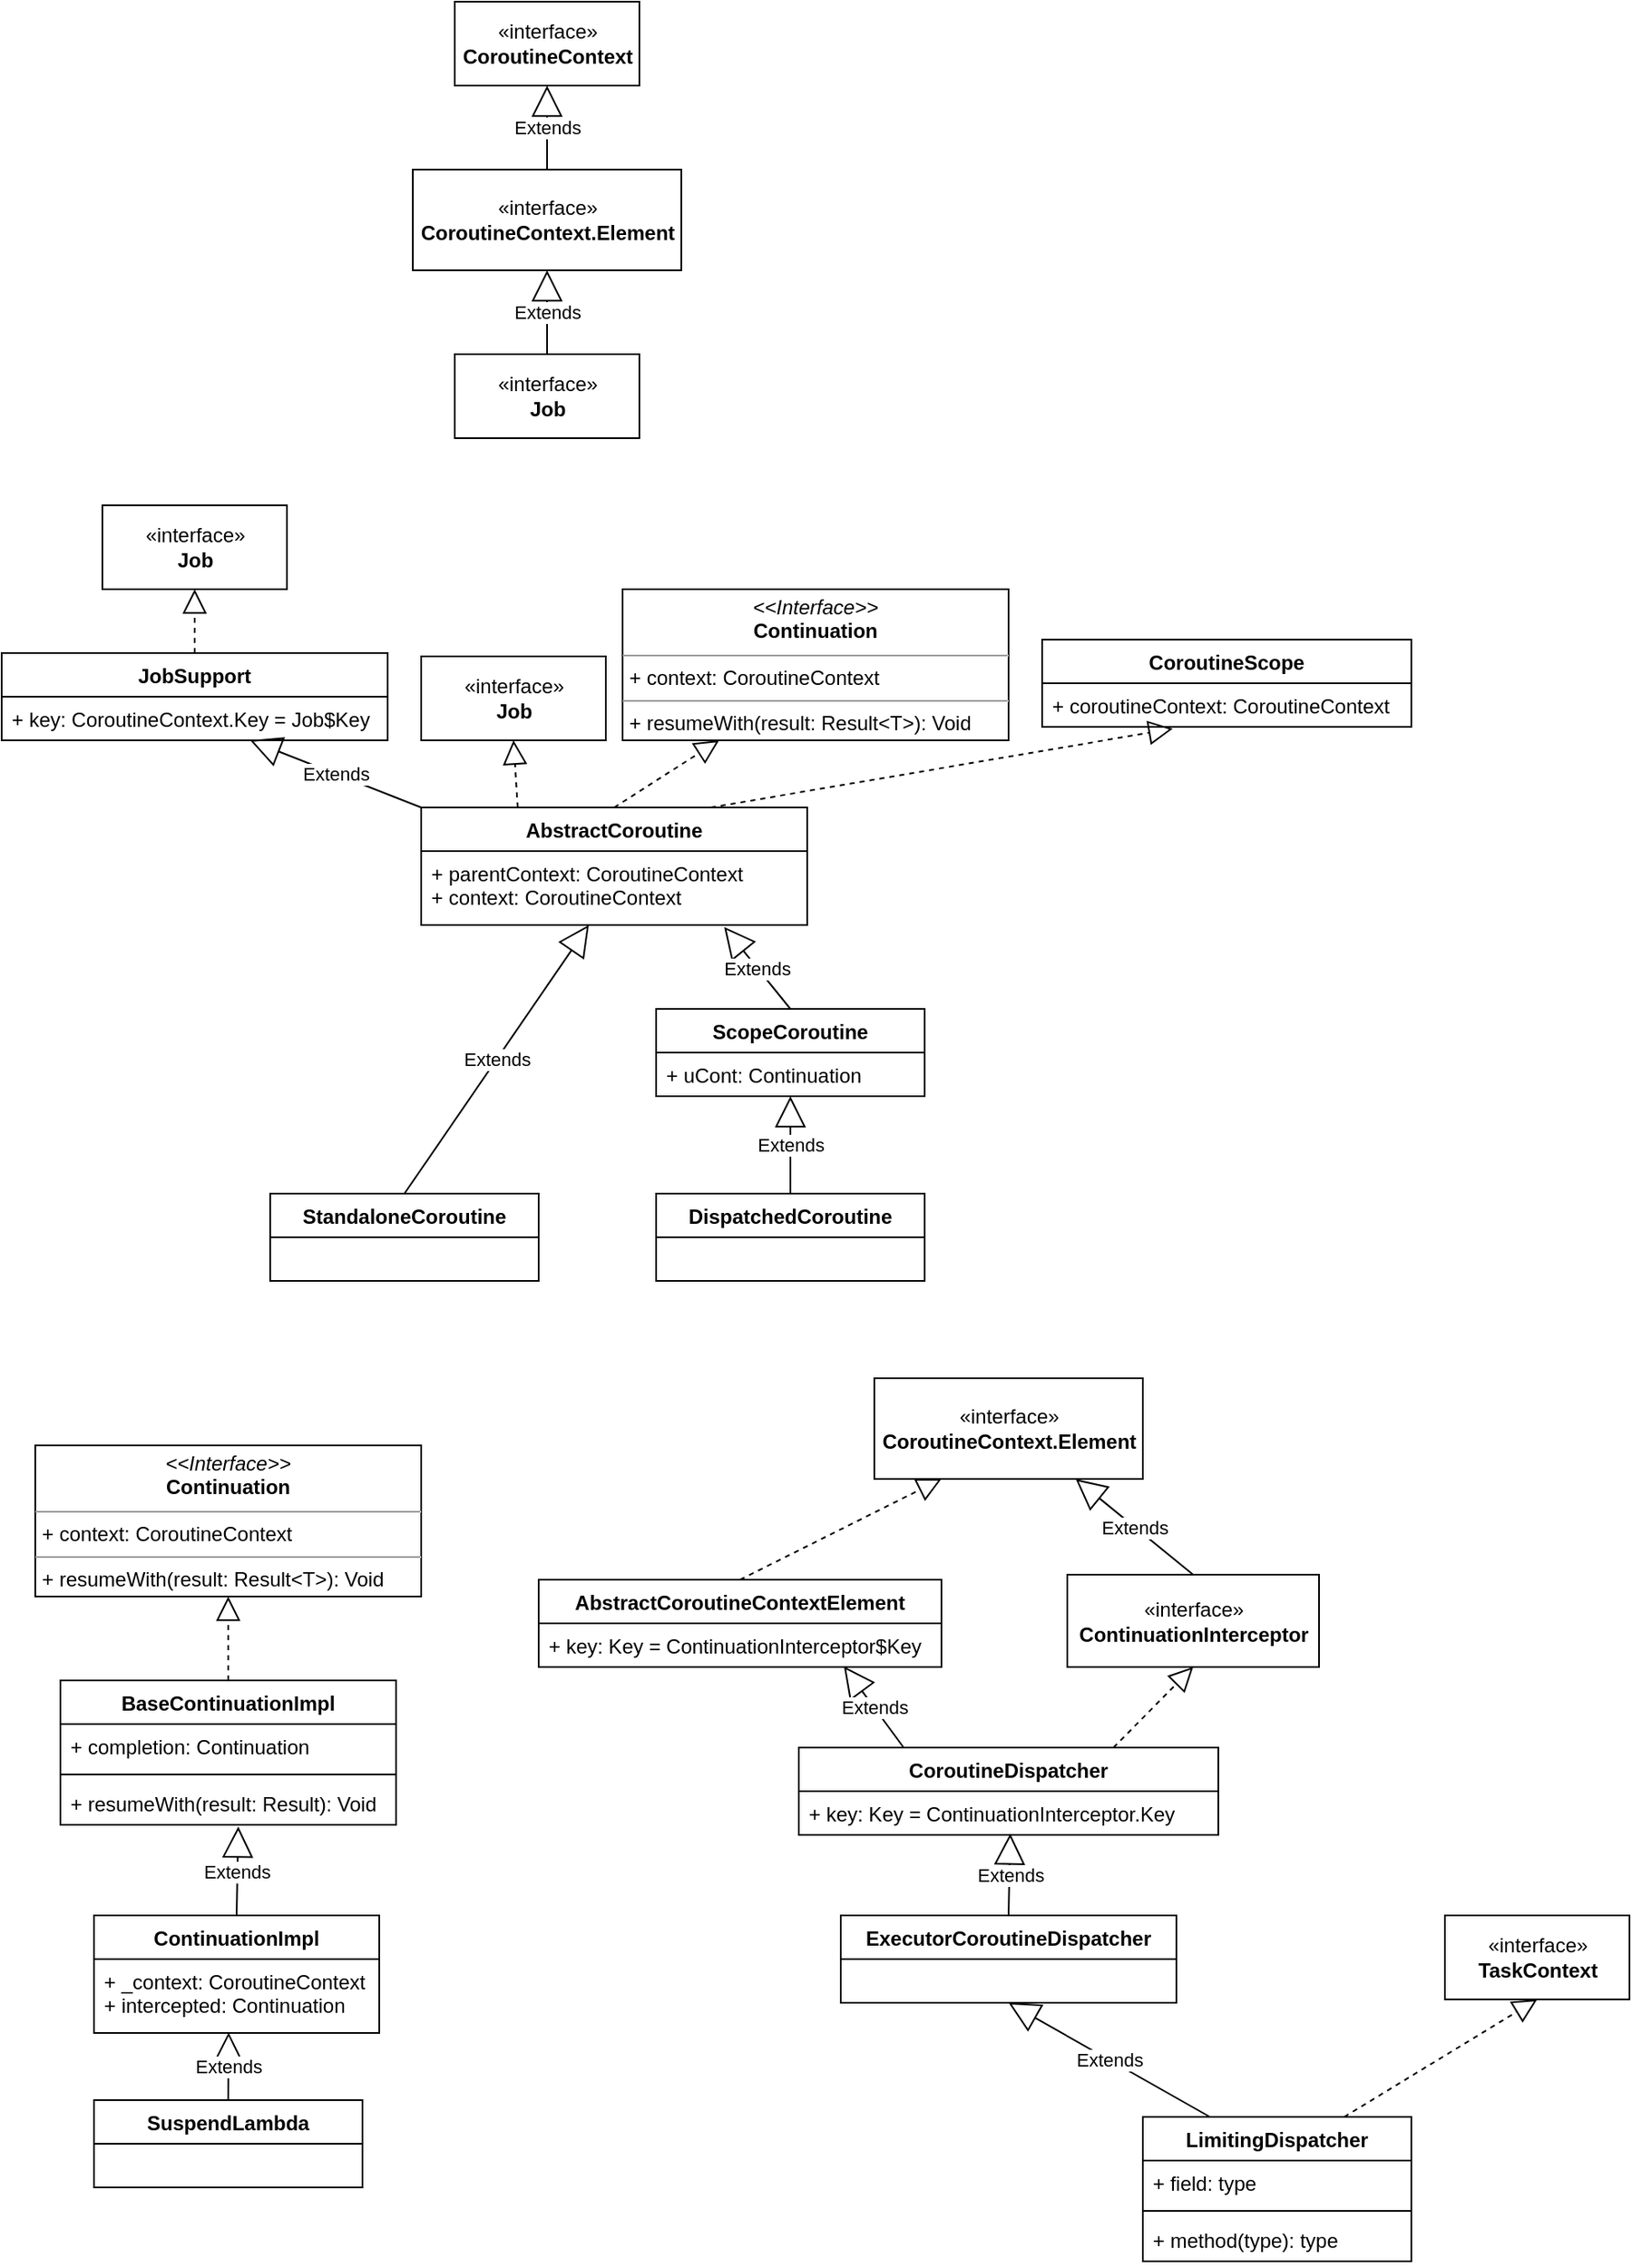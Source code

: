 <mxfile version="12.7.4" type="github">
  <diagram id="YVwwUFSBEWBznUN9K4sI" name="Page-1">
    <mxGraphModel dx="1149" dy="1720" grid="1" gridSize="10" guides="1" tooltips="1" connect="1" arrows="1" fold="1" page="1" pageScale="1" pageWidth="827" pageHeight="1169" math="0" shadow="0">
      <root>
        <mxCell id="0" />
        <mxCell id="1" parent="0" />
        <mxCell id="OOlHYQ89g5gza0GrWCt2-1" value="CoroutineScope" style="swimlane;fontStyle=1;align=center;verticalAlign=top;childLayout=stackLayout;horizontal=1;startSize=26;horizontalStack=0;resizeParent=1;resizeParentMax=0;resizeLast=0;collapsible=1;marginBottom=0;" vertex="1" parent="1">
          <mxGeometry x="770" y="90" width="220" height="52" as="geometry" />
        </mxCell>
        <mxCell id="OOlHYQ89g5gza0GrWCt2-2" value="+ coroutineContext: CoroutineContext" style="text;strokeColor=none;fillColor=none;align=left;verticalAlign=top;spacingLeft=4;spacingRight=4;overflow=hidden;rotatable=0;points=[[0,0.5],[1,0.5]];portConstraint=eastwest;" vertex="1" parent="OOlHYQ89g5gza0GrWCt2-1">
          <mxGeometry y="26" width="220" height="26" as="geometry" />
        </mxCell>
        <mxCell id="OOlHYQ89g5gza0GrWCt2-6" value="StandaloneCoroutine" style="swimlane;fontStyle=1;align=center;verticalAlign=top;childLayout=stackLayout;horizontal=1;startSize=26;horizontalStack=0;resizeParent=1;resizeParentMax=0;resizeLast=0;collapsible=1;marginBottom=0;" vertex="1" parent="1">
          <mxGeometry x="310" y="420" width="160" height="52" as="geometry" />
        </mxCell>
        <mxCell id="OOlHYQ89g5gza0GrWCt2-10" value="AbstractCoroutine" style="swimlane;fontStyle=1;align=center;verticalAlign=top;childLayout=stackLayout;horizontal=1;startSize=26;horizontalStack=0;resizeParent=1;resizeParentMax=0;resizeLast=0;collapsible=1;marginBottom=0;" vertex="1" parent="1">
          <mxGeometry x="400" y="190" width="230" height="70" as="geometry" />
        </mxCell>
        <mxCell id="OOlHYQ89g5gza0GrWCt2-11" value="+ parentContext: CoroutineContext&#xa;+ context: CoroutineContext" style="text;strokeColor=none;fillColor=none;align=left;verticalAlign=top;spacingLeft=4;spacingRight=4;overflow=hidden;rotatable=0;points=[[0,0.5],[1,0.5]];portConstraint=eastwest;" vertex="1" parent="OOlHYQ89g5gza0GrWCt2-10">
          <mxGeometry y="26" width="230" height="44" as="geometry" />
        </mxCell>
        <mxCell id="OOlHYQ89g5gza0GrWCt2-12" value="JobSupport" style="swimlane;fontStyle=1;align=center;verticalAlign=top;childLayout=stackLayout;horizontal=1;startSize=26;horizontalStack=0;resizeParent=1;resizeParentMax=0;resizeLast=0;collapsible=1;marginBottom=0;" vertex="1" parent="1">
          <mxGeometry x="150" y="98" width="230" height="52" as="geometry" />
        </mxCell>
        <mxCell id="OOlHYQ89g5gza0GrWCt2-13" value="+ key: CoroutineContext.Key = Job$Key" style="text;strokeColor=none;fillColor=none;align=left;verticalAlign=top;spacingLeft=4;spacingRight=4;overflow=hidden;rotatable=0;points=[[0,0.5],[1,0.5]];portConstraint=eastwest;" vertex="1" parent="OOlHYQ89g5gza0GrWCt2-12">
          <mxGeometry y="26" width="230" height="26" as="geometry" />
        </mxCell>
        <mxCell id="OOlHYQ89g5gza0GrWCt2-14" value="«interface»&lt;br&gt;&lt;b&gt;Job&lt;/b&gt;" style="html=1;" vertex="1" parent="1">
          <mxGeometry x="400" y="100" width="110" height="50" as="geometry" />
        </mxCell>
        <mxCell id="OOlHYQ89g5gza0GrWCt2-15" value="Extends" style="endArrow=block;endSize=16;endFill=0;html=1;exitX=0.5;exitY=0;exitDx=0;exitDy=0;" edge="1" parent="1" source="OOlHYQ89g5gza0GrWCt2-6" target="OOlHYQ89g5gza0GrWCt2-11">
          <mxGeometry width="160" relative="1" as="geometry">
            <mxPoint x="660" y="240" as="sourcePoint" />
            <mxPoint x="820" y="240" as="targetPoint" />
          </mxGeometry>
        </mxCell>
        <mxCell id="OOlHYQ89g5gza0GrWCt2-16" value="Extends" style="endArrow=block;endSize=16;endFill=0;html=1;exitX=0;exitY=0;exitDx=0;exitDy=0;" edge="1" parent="1" source="OOlHYQ89g5gza0GrWCt2-10" target="OOlHYQ89g5gza0GrWCt2-13">
          <mxGeometry width="160" relative="1" as="geometry">
            <mxPoint x="650" y="160" as="sourcePoint" />
            <mxPoint x="810" y="160" as="targetPoint" />
          </mxGeometry>
        </mxCell>
        <mxCell id="OOlHYQ89g5gza0GrWCt2-17" value="«interface»&lt;br&gt;&lt;b&gt;Job&lt;/b&gt;" style="html=1;" vertex="1" parent="1">
          <mxGeometry x="210" y="10" width="110" height="50" as="geometry" />
        </mxCell>
        <mxCell id="OOlHYQ89g5gza0GrWCt2-18" value="" style="endArrow=block;dashed=1;endFill=0;endSize=12;html=1;exitX=0.5;exitY=0;exitDx=0;exitDy=0;entryX=0.5;entryY=1;entryDx=0;entryDy=0;" edge="1" parent="1" source="OOlHYQ89g5gza0GrWCt2-12" target="OOlHYQ89g5gza0GrWCt2-17">
          <mxGeometry width="160" relative="1" as="geometry">
            <mxPoint x="650" y="30" as="sourcePoint" />
            <mxPoint x="810" y="30" as="targetPoint" />
          </mxGeometry>
        </mxCell>
        <mxCell id="OOlHYQ89g5gza0GrWCt2-20" value="" style="endArrow=block;dashed=1;endFill=0;endSize=12;html=1;exitX=0.25;exitY=0;exitDx=0;exitDy=0;entryX=0.5;entryY=1;entryDx=0;entryDy=0;" edge="1" parent="1" source="OOlHYQ89g5gza0GrWCt2-10" target="OOlHYQ89g5gza0GrWCt2-14">
          <mxGeometry width="160" relative="1" as="geometry">
            <mxPoint x="720" y="220" as="sourcePoint" />
            <mxPoint x="880" y="220" as="targetPoint" />
          </mxGeometry>
        </mxCell>
        <mxCell id="OOlHYQ89g5gza0GrWCt2-21" value="&lt;p style=&quot;margin: 0px ; margin-top: 4px ; text-align: center&quot;&gt;&lt;i&gt;&amp;lt;&amp;lt;Interface&amp;gt;&amp;gt;&lt;/i&gt;&lt;br&gt;&lt;b&gt;Continuation&lt;/b&gt;&lt;/p&gt;&lt;hr size=&quot;1&quot;&gt;&lt;p style=&quot;margin: 0px ; margin-left: 4px&quot;&gt;+ context: CoroutineContext&lt;br&gt;&lt;/p&gt;&lt;hr size=&quot;1&quot;&gt;&lt;p style=&quot;margin: 0px ; margin-left: 4px&quot;&gt;+ resumeWith(result: Result&amp;lt;T&amp;gt;): Void&lt;br&gt;&lt;/p&gt;" style="verticalAlign=top;align=left;overflow=fill;fontSize=12;fontFamily=Helvetica;html=1;" vertex="1" parent="1">
          <mxGeometry x="520" y="60" width="230" height="90" as="geometry" />
        </mxCell>
        <mxCell id="OOlHYQ89g5gza0GrWCt2-24" value="" style="endArrow=block;dashed=1;endFill=0;endSize=12;html=1;exitX=0.5;exitY=0;exitDx=0;exitDy=0;entryX=0.25;entryY=1;entryDx=0;entryDy=0;" edge="1" parent="1" source="OOlHYQ89g5gza0GrWCt2-10" target="OOlHYQ89g5gza0GrWCt2-21">
          <mxGeometry width="160" relative="1" as="geometry">
            <mxPoint x="650" y="180" as="sourcePoint" />
            <mxPoint x="810" y="180" as="targetPoint" />
          </mxGeometry>
        </mxCell>
        <mxCell id="OOlHYQ89g5gza0GrWCt2-25" value="" style="endArrow=block;dashed=1;endFill=0;endSize=12;html=1;exitX=0.75;exitY=0;exitDx=0;exitDy=0;entryX=0.354;entryY=1.041;entryDx=0;entryDy=0;entryPerimeter=0;" edge="1" parent="1" source="OOlHYQ89g5gza0GrWCt2-10" target="OOlHYQ89g5gza0GrWCt2-2">
          <mxGeometry width="160" relative="1" as="geometry">
            <mxPoint x="710" y="190" as="sourcePoint" />
            <mxPoint x="870" y="190" as="targetPoint" />
          </mxGeometry>
        </mxCell>
        <mxCell id="OOlHYQ89g5gza0GrWCt2-26" value="SuspendLambda" style="swimlane;fontStyle=1;align=center;verticalAlign=top;childLayout=stackLayout;horizontal=1;startSize=26;horizontalStack=0;resizeParent=1;resizeParentMax=0;resizeLast=0;collapsible=1;marginBottom=0;" vertex="1" parent="1">
          <mxGeometry x="205" y="960" width="160" height="52" as="geometry" />
        </mxCell>
        <mxCell id="OOlHYQ89g5gza0GrWCt2-33" value="ContinuationImpl" style="swimlane;fontStyle=1;align=center;verticalAlign=top;childLayout=stackLayout;horizontal=1;startSize=26;horizontalStack=0;resizeParent=1;resizeParentMax=0;resizeLast=0;collapsible=1;marginBottom=0;" vertex="1" parent="1">
          <mxGeometry x="205" y="850" width="170" height="70" as="geometry" />
        </mxCell>
        <mxCell id="OOlHYQ89g5gza0GrWCt2-34" value="+ _context: CoroutineContext&#xa;+ intercepted: Continuation" style="text;strokeColor=none;fillColor=none;align=left;verticalAlign=top;spacingLeft=4;spacingRight=4;overflow=hidden;rotatable=0;points=[[0,0.5],[1,0.5]];portConstraint=eastwest;" vertex="1" parent="OOlHYQ89g5gza0GrWCt2-33">
          <mxGeometry y="26" width="170" height="44" as="geometry" />
        </mxCell>
        <mxCell id="OOlHYQ89g5gza0GrWCt2-37" value="BaseContinuationImpl" style="swimlane;fontStyle=1;align=center;verticalAlign=top;childLayout=stackLayout;horizontal=1;startSize=26;horizontalStack=0;resizeParent=1;resizeParentMax=0;resizeLast=0;collapsible=1;marginBottom=0;" vertex="1" parent="1">
          <mxGeometry x="185" y="710" width="200" height="86" as="geometry" />
        </mxCell>
        <mxCell id="OOlHYQ89g5gza0GrWCt2-38" value="+ completion: Continuation" style="text;strokeColor=none;fillColor=none;align=left;verticalAlign=top;spacingLeft=4;spacingRight=4;overflow=hidden;rotatable=0;points=[[0,0.5],[1,0.5]];portConstraint=eastwest;" vertex="1" parent="OOlHYQ89g5gza0GrWCt2-37">
          <mxGeometry y="26" width="200" height="26" as="geometry" />
        </mxCell>
        <mxCell id="OOlHYQ89g5gza0GrWCt2-39" value="" style="line;strokeWidth=1;fillColor=none;align=left;verticalAlign=middle;spacingTop=-1;spacingLeft=3;spacingRight=3;rotatable=0;labelPosition=right;points=[];portConstraint=eastwest;" vertex="1" parent="OOlHYQ89g5gza0GrWCt2-37">
          <mxGeometry y="52" width="200" height="8" as="geometry" />
        </mxCell>
        <mxCell id="OOlHYQ89g5gza0GrWCt2-40" value="+ resumeWith(result: Result): Void" style="text;strokeColor=none;fillColor=none;align=left;verticalAlign=top;spacingLeft=4;spacingRight=4;overflow=hidden;rotatable=0;points=[[0,0.5],[1,0.5]];portConstraint=eastwest;" vertex="1" parent="OOlHYQ89g5gza0GrWCt2-37">
          <mxGeometry y="60" width="200" height="26" as="geometry" />
        </mxCell>
        <mxCell id="OOlHYQ89g5gza0GrWCt2-41" value="&lt;p style=&quot;margin: 0px ; margin-top: 4px ; text-align: center&quot;&gt;&lt;i&gt;&amp;lt;&amp;lt;Interface&amp;gt;&amp;gt;&lt;/i&gt;&lt;br&gt;&lt;b&gt;Continuation&lt;/b&gt;&lt;/p&gt;&lt;hr size=&quot;1&quot;&gt;&lt;p style=&quot;margin: 0px ; margin-left: 4px&quot;&gt;+ context: CoroutineContext&lt;br&gt;&lt;/p&gt;&lt;hr size=&quot;1&quot;&gt;&lt;p style=&quot;margin: 0px ; margin-left: 4px&quot;&gt;+ resumeWith(result: Result&amp;lt;T&amp;gt;): Void&lt;br&gt;&lt;/p&gt;" style="verticalAlign=top;align=left;overflow=fill;fontSize=12;fontFamily=Helvetica;html=1;" vertex="1" parent="1">
          <mxGeometry x="170" y="570" width="230" height="90" as="geometry" />
        </mxCell>
        <mxCell id="OOlHYQ89g5gza0GrWCt2-42" value="Extends" style="endArrow=block;endSize=16;endFill=0;html=1;exitX=0.5;exitY=0;exitDx=0;exitDy=0;entryX=0.472;entryY=0.993;entryDx=0;entryDy=0;entryPerimeter=0;" edge="1" parent="1" source="OOlHYQ89g5gza0GrWCt2-26" target="OOlHYQ89g5gza0GrWCt2-34">
          <mxGeometry width="160" relative="1" as="geometry">
            <mxPoint x="385" y="910" as="sourcePoint" />
            <mxPoint x="545" y="910" as="targetPoint" />
          </mxGeometry>
        </mxCell>
        <mxCell id="OOlHYQ89g5gza0GrWCt2-43" value="Extends" style="endArrow=block;endSize=16;endFill=0;html=1;exitX=0.5;exitY=0;exitDx=0;exitDy=0;" edge="1" parent="1" source="OOlHYQ89g5gza0GrWCt2-33">
          <mxGeometry width="160" relative="1" as="geometry">
            <mxPoint x="395" y="820" as="sourcePoint" />
            <mxPoint x="291" y="797" as="targetPoint" />
          </mxGeometry>
        </mxCell>
        <mxCell id="OOlHYQ89g5gza0GrWCt2-44" value="" style="endArrow=block;dashed=1;endFill=0;endSize=12;html=1;exitX=0.5;exitY=0;exitDx=0;exitDy=0;" edge="1" parent="1" source="OOlHYQ89g5gza0GrWCt2-37" target="OOlHYQ89g5gza0GrWCt2-41">
          <mxGeometry width="160" relative="1" as="geometry">
            <mxPoint x="355" y="700" as="sourcePoint" />
            <mxPoint x="515" y="700" as="targetPoint" />
          </mxGeometry>
        </mxCell>
        <mxCell id="OOlHYQ89g5gza0GrWCt2-45" value="«interface»&lt;br&gt;&lt;b&gt;Job&lt;/b&gt;" style="html=1;" vertex="1" parent="1">
          <mxGeometry x="420" y="-80" width="110" height="50" as="geometry" />
        </mxCell>
        <mxCell id="OOlHYQ89g5gza0GrWCt2-46" value="«interface»&lt;br&gt;&lt;b&gt;CoroutineContext.Element&lt;/b&gt;" style="html=1;" vertex="1" parent="1">
          <mxGeometry x="395" y="-190" width="160" height="60" as="geometry" />
        </mxCell>
        <mxCell id="OOlHYQ89g5gza0GrWCt2-47" value="«interface»&lt;br&gt;&lt;b&gt;CoroutineContext&lt;/b&gt;" style="html=1;" vertex="1" parent="1">
          <mxGeometry x="420" y="-290" width="110" height="50" as="geometry" />
        </mxCell>
        <mxCell id="OOlHYQ89g5gza0GrWCt2-48" value="Extends" style="endArrow=block;endSize=16;endFill=0;html=1;exitX=0.5;exitY=0;exitDx=0;exitDy=0;entryX=0.5;entryY=1;entryDx=0;entryDy=0;" edge="1" parent="1" source="OOlHYQ89g5gza0GrWCt2-45">
          <mxGeometry width="160" relative="1" as="geometry">
            <mxPoint x="590" y="-120" as="sourcePoint" />
            <mxPoint x="475.0" y="-130.0" as="targetPoint" />
          </mxGeometry>
        </mxCell>
        <mxCell id="OOlHYQ89g5gza0GrWCt2-49" value="Extends" style="endArrow=block;endSize=16;endFill=0;html=1;exitX=0.5;exitY=0;exitDx=0;exitDy=0;" edge="1" parent="1" target="OOlHYQ89g5gza0GrWCt2-47">
          <mxGeometry width="160" relative="1" as="geometry">
            <mxPoint x="475.0" y="-190.0" as="sourcePoint" />
            <mxPoint x="730" y="-200" as="targetPoint" />
          </mxGeometry>
        </mxCell>
        <mxCell id="OOlHYQ89g5gza0GrWCt2-50" value="ExecutorCoroutineDispatcher" style="swimlane;fontStyle=1;align=center;verticalAlign=top;childLayout=stackLayout;horizontal=1;startSize=26;horizontalStack=0;resizeParent=1;resizeParentMax=0;resizeLast=0;collapsible=1;marginBottom=0;" vertex="1" parent="1">
          <mxGeometry x="650" y="850" width="200" height="52" as="geometry" />
        </mxCell>
        <mxCell id="OOlHYQ89g5gza0GrWCt2-55" value="AbstractCoroutineContextElement" style="swimlane;fontStyle=1;align=center;verticalAlign=top;childLayout=stackLayout;horizontal=1;startSize=26;horizontalStack=0;resizeParent=1;resizeParentMax=0;resizeLast=0;collapsible=1;marginBottom=0;" vertex="1" parent="1">
          <mxGeometry x="470" y="650" width="240" height="52" as="geometry" />
        </mxCell>
        <mxCell id="OOlHYQ89g5gza0GrWCt2-56" value="+ key: Key = ContinuationInterceptor$Key" style="text;strokeColor=none;fillColor=none;align=left;verticalAlign=top;spacingLeft=4;spacingRight=4;overflow=hidden;rotatable=0;points=[[0,0.5],[1,0.5]];portConstraint=eastwest;" vertex="1" parent="OOlHYQ89g5gza0GrWCt2-55">
          <mxGeometry y="26" width="240" height="26" as="geometry" />
        </mxCell>
        <mxCell id="OOlHYQ89g5gza0GrWCt2-61" value="CoroutineDispatcher" style="swimlane;fontStyle=1;align=center;verticalAlign=top;childLayout=stackLayout;horizontal=1;startSize=26;horizontalStack=0;resizeParent=1;resizeParentMax=0;resizeLast=0;collapsible=1;marginBottom=0;" vertex="1" parent="1">
          <mxGeometry x="625" y="750" width="250" height="52" as="geometry" />
        </mxCell>
        <mxCell id="OOlHYQ89g5gza0GrWCt2-62" value="+ key: Key = ContinuationInterceptor.Key" style="text;strokeColor=none;fillColor=none;align=left;verticalAlign=top;spacingLeft=4;spacingRight=4;overflow=hidden;rotatable=0;points=[[0,0.5],[1,0.5]];portConstraint=eastwest;" vertex="1" parent="OOlHYQ89g5gza0GrWCt2-61">
          <mxGeometry y="26" width="250" height="26" as="geometry" />
        </mxCell>
        <mxCell id="OOlHYQ89g5gza0GrWCt2-65" value="«interface»&lt;br&gt;&lt;b&gt;ContinuationInterceptor&lt;/b&gt;" style="html=1;" vertex="1" parent="1">
          <mxGeometry x="785" y="647" width="150" height="55" as="geometry" />
        </mxCell>
        <mxCell id="OOlHYQ89g5gza0GrWCt2-66" value="«interface»&lt;br&gt;&lt;b&gt;CoroutineContext.Element&lt;/b&gt;" style="html=1;" vertex="1" parent="1">
          <mxGeometry x="670" y="530" width="160" height="60" as="geometry" />
        </mxCell>
        <mxCell id="OOlHYQ89g5gza0GrWCt2-67" value="Extends" style="endArrow=block;endSize=16;endFill=0;html=1;exitX=0.5;exitY=0;exitDx=0;exitDy=0;entryX=0.504;entryY=0.971;entryDx=0;entryDy=0;entryPerimeter=0;" edge="1" parent="1" source="OOlHYQ89g5gza0GrWCt2-50" target="OOlHYQ89g5gza0GrWCt2-62">
          <mxGeometry width="160" relative="1" as="geometry">
            <mxPoint x="930" y="820" as="sourcePoint" />
            <mxPoint x="1090" y="820" as="targetPoint" />
          </mxGeometry>
        </mxCell>
        <mxCell id="OOlHYQ89g5gza0GrWCt2-68" value="Extends" style="endArrow=block;endSize=16;endFill=0;html=1;exitX=0.25;exitY=0;exitDx=0;exitDy=0;entryX=0.758;entryY=0.988;entryDx=0;entryDy=0;entryPerimeter=0;" edge="1" parent="1" source="OOlHYQ89g5gza0GrWCt2-61" target="OOlHYQ89g5gza0GrWCt2-56">
          <mxGeometry width="160" relative="1" as="geometry">
            <mxPoint x="930" y="730" as="sourcePoint" />
            <mxPoint x="1090" y="730" as="targetPoint" />
          </mxGeometry>
        </mxCell>
        <mxCell id="OOlHYQ89g5gza0GrWCt2-72" value="" style="endArrow=block;dashed=1;endFill=0;endSize=12;html=1;exitX=0.75;exitY=0;exitDx=0;exitDy=0;entryX=0.5;entryY=1;entryDx=0;entryDy=0;" edge="1" parent="1" source="OOlHYQ89g5gza0GrWCt2-61" target="OOlHYQ89g5gza0GrWCt2-65">
          <mxGeometry width="160" relative="1" as="geometry">
            <mxPoint x="920" y="720" as="sourcePoint" />
            <mxPoint x="1080" y="720" as="targetPoint" />
          </mxGeometry>
        </mxCell>
        <mxCell id="OOlHYQ89g5gza0GrWCt2-73" value="" style="endArrow=block;dashed=1;endFill=0;endSize=12;html=1;exitX=0.5;exitY=0;exitDx=0;exitDy=0;entryX=0.25;entryY=1;entryDx=0;entryDy=0;" edge="1" parent="1" source="OOlHYQ89g5gza0GrWCt2-55" target="OOlHYQ89g5gza0GrWCt2-66">
          <mxGeometry width="160" relative="1" as="geometry">
            <mxPoint x="720" y="620" as="sourcePoint" />
            <mxPoint x="880" y="620" as="targetPoint" />
          </mxGeometry>
        </mxCell>
        <mxCell id="OOlHYQ89g5gza0GrWCt2-74" value="Extends" style="endArrow=block;endSize=16;endFill=0;html=1;exitX=0.5;exitY=0;exitDx=0;exitDy=0;entryX=0.75;entryY=1;entryDx=0;entryDy=0;" edge="1" parent="1" source="OOlHYQ89g5gza0GrWCt2-65" target="OOlHYQ89g5gza0GrWCt2-66">
          <mxGeometry width="160" relative="1" as="geometry">
            <mxPoint x="910" y="590" as="sourcePoint" />
            <mxPoint x="1070" y="590" as="targetPoint" />
          </mxGeometry>
        </mxCell>
        <mxCell id="OOlHYQ89g5gza0GrWCt2-75" value="LimitingDispatcher" style="swimlane;fontStyle=1;align=center;verticalAlign=top;childLayout=stackLayout;horizontal=1;startSize=26;horizontalStack=0;resizeParent=1;resizeParentMax=0;resizeLast=0;collapsible=1;marginBottom=0;" vertex="1" parent="1">
          <mxGeometry x="830" y="970" width="160" height="86" as="geometry" />
        </mxCell>
        <mxCell id="OOlHYQ89g5gza0GrWCt2-76" value="+ field: type" style="text;strokeColor=none;fillColor=none;align=left;verticalAlign=top;spacingLeft=4;spacingRight=4;overflow=hidden;rotatable=0;points=[[0,0.5],[1,0.5]];portConstraint=eastwest;" vertex="1" parent="OOlHYQ89g5gza0GrWCt2-75">
          <mxGeometry y="26" width="160" height="26" as="geometry" />
        </mxCell>
        <mxCell id="OOlHYQ89g5gza0GrWCt2-77" value="" style="line;strokeWidth=1;fillColor=none;align=left;verticalAlign=middle;spacingTop=-1;spacingLeft=3;spacingRight=3;rotatable=0;labelPosition=right;points=[];portConstraint=eastwest;" vertex="1" parent="OOlHYQ89g5gza0GrWCt2-75">
          <mxGeometry y="52" width="160" height="8" as="geometry" />
        </mxCell>
        <mxCell id="OOlHYQ89g5gza0GrWCt2-78" value="+ method(type): type" style="text;strokeColor=none;fillColor=none;align=left;verticalAlign=top;spacingLeft=4;spacingRight=4;overflow=hidden;rotatable=0;points=[[0,0.5],[1,0.5]];portConstraint=eastwest;" vertex="1" parent="OOlHYQ89g5gza0GrWCt2-75">
          <mxGeometry y="60" width="160" height="26" as="geometry" />
        </mxCell>
        <mxCell id="OOlHYQ89g5gza0GrWCt2-79" value="«interface»&lt;br&gt;&lt;b&gt;TaskContext&lt;/b&gt;" style="html=1;" vertex="1" parent="1">
          <mxGeometry x="1010" y="850" width="110" height="50" as="geometry" />
        </mxCell>
        <mxCell id="OOlHYQ89g5gza0GrWCt2-80" value="Extends" style="endArrow=block;endSize=16;endFill=0;html=1;exitX=0.25;exitY=0;exitDx=0;exitDy=0;entryX=0.5;entryY=1;entryDx=0;entryDy=0;" edge="1" parent="1" source="OOlHYQ89g5gza0GrWCt2-75" target="OOlHYQ89g5gza0GrWCt2-50">
          <mxGeometry width="160" relative="1" as="geometry">
            <mxPoint x="900" y="940" as="sourcePoint" />
            <mxPoint x="1060" y="940" as="targetPoint" />
          </mxGeometry>
        </mxCell>
        <mxCell id="OOlHYQ89g5gza0GrWCt2-81" value="" style="endArrow=block;dashed=1;endFill=0;endSize=12;html=1;exitX=0.75;exitY=0;exitDx=0;exitDy=0;entryX=0.5;entryY=1;entryDx=0;entryDy=0;" edge="1" parent="1" source="OOlHYQ89g5gza0GrWCt2-75" target="OOlHYQ89g5gza0GrWCt2-79">
          <mxGeometry width="160" relative="1" as="geometry">
            <mxPoint x="990" y="950" as="sourcePoint" />
            <mxPoint x="1150" y="950" as="targetPoint" />
          </mxGeometry>
        </mxCell>
        <mxCell id="OOlHYQ89g5gza0GrWCt2-82" value="DispatchedCoroutine" style="swimlane;fontStyle=1;align=center;verticalAlign=top;childLayout=stackLayout;horizontal=1;startSize=26;horizontalStack=0;resizeParent=1;resizeParentMax=0;resizeLast=0;collapsible=1;marginBottom=0;" vertex="1" parent="1">
          <mxGeometry x="540" y="420" width="160" height="52" as="geometry" />
        </mxCell>
        <mxCell id="OOlHYQ89g5gza0GrWCt2-86" value="ScopeCoroutine" style="swimlane;fontStyle=1;align=center;verticalAlign=top;childLayout=stackLayout;horizontal=1;startSize=26;horizontalStack=0;resizeParent=1;resizeParentMax=0;resizeLast=0;collapsible=1;marginBottom=0;" vertex="1" parent="1">
          <mxGeometry x="540" y="310" width="160" height="52" as="geometry" />
        </mxCell>
        <mxCell id="OOlHYQ89g5gza0GrWCt2-87" value="+ uCont: Continuation" style="text;strokeColor=none;fillColor=none;align=left;verticalAlign=top;spacingLeft=4;spacingRight=4;overflow=hidden;rotatable=0;points=[[0,0.5],[1,0.5]];portConstraint=eastwest;" vertex="1" parent="OOlHYQ89g5gza0GrWCt2-86">
          <mxGeometry y="26" width="160" height="26" as="geometry" />
        </mxCell>
        <mxCell id="OOlHYQ89g5gza0GrWCt2-94" value="Extends" style="endArrow=block;endSize=16;endFill=0;html=1;exitX=0.5;exitY=0;exitDx=0;exitDy=0;" edge="1" parent="1" source="OOlHYQ89g5gza0GrWCt2-82" target="OOlHYQ89g5gza0GrWCt2-87">
          <mxGeometry width="160" relative="1" as="geometry">
            <mxPoint x="1050" y="350" as="sourcePoint" />
            <mxPoint x="1210" y="350" as="targetPoint" />
          </mxGeometry>
        </mxCell>
        <mxCell id="OOlHYQ89g5gza0GrWCt2-95" value="Extends" style="endArrow=block;endSize=16;endFill=0;html=1;exitX=0.5;exitY=0;exitDx=0;exitDy=0;entryX=0.785;entryY=1.028;entryDx=0;entryDy=0;entryPerimeter=0;" edge="1" parent="1" source="OOlHYQ89g5gza0GrWCt2-86" target="OOlHYQ89g5gza0GrWCt2-11">
          <mxGeometry width="160" relative="1" as="geometry">
            <mxPoint x="870" y="250" as="sourcePoint" />
            <mxPoint x="590" y="270" as="targetPoint" />
          </mxGeometry>
        </mxCell>
      </root>
    </mxGraphModel>
  </diagram>
</mxfile>
